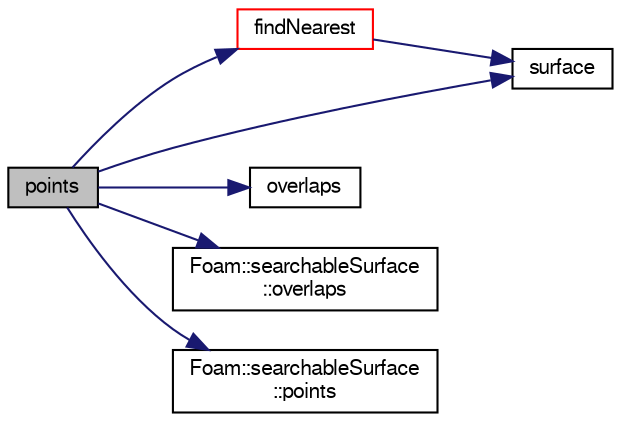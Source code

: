 digraph "points"
{
  bgcolor="transparent";
  edge [fontname="FreeSans",fontsize="10",labelfontname="FreeSans",labelfontsize="10"];
  node [fontname="FreeSans",fontsize="10",shape=record];
  rankdir="LR";
  Node380 [label="points",height=0.2,width=0.4,color="black", fillcolor="grey75", style="filled", fontcolor="black"];
  Node380 -> Node381 [color="midnightblue",fontsize="10",style="solid",fontname="FreeSans"];
  Node381 [label="findNearest",height=0.2,width=0.4,color="red",URL="$a25254.html#a55cc02a6ebd2ba7f53b1f4249376059c",tooltip="Find nearest on original surface. Note:does not use perturbation. "];
  Node381 -> Node382 [color="midnightblue",fontsize="10",style="solid",fontname="FreeSans"];
  Node382 [label="surface",height=0.2,width=0.4,color="black",URL="$a25254.html#a98530557a54cd0deaf0f9b36a57ab181"];
  Node380 -> Node420 [color="midnightblue",fontsize="10",style="solid",fontname="FreeSans"];
  Node420 [label="overlaps",height=0.2,width=0.4,color="black",URL="$a25254.html#a08f2ea4b6bed9e040b0e13009dfcc7b3",tooltip="Does any part of the surface overlap the supplied bound box? "];
  Node380 -> Node421 [color="midnightblue",fontsize="10",style="solid",fontname="FreeSans"];
  Node421 [label="Foam::searchableSurface\l::overlaps",height=0.2,width=0.4,color="black",URL="$a25234.html#a806f3aa59bd2317219aa545890df3551",tooltip="Does any part of the surface overlap the supplied bound box? "];
  Node380 -> Node422 [color="midnightblue",fontsize="10",style="solid",fontname="FreeSans"];
  Node422 [label="Foam::searchableSurface\l::points",height=0.2,width=0.4,color="black",URL="$a25234.html#a23b528d2f2916e067aaf3edcbe66ad26",tooltip="Get the points that define the surface. "];
  Node380 -> Node382 [color="midnightblue",fontsize="10",style="solid",fontname="FreeSans"];
}

